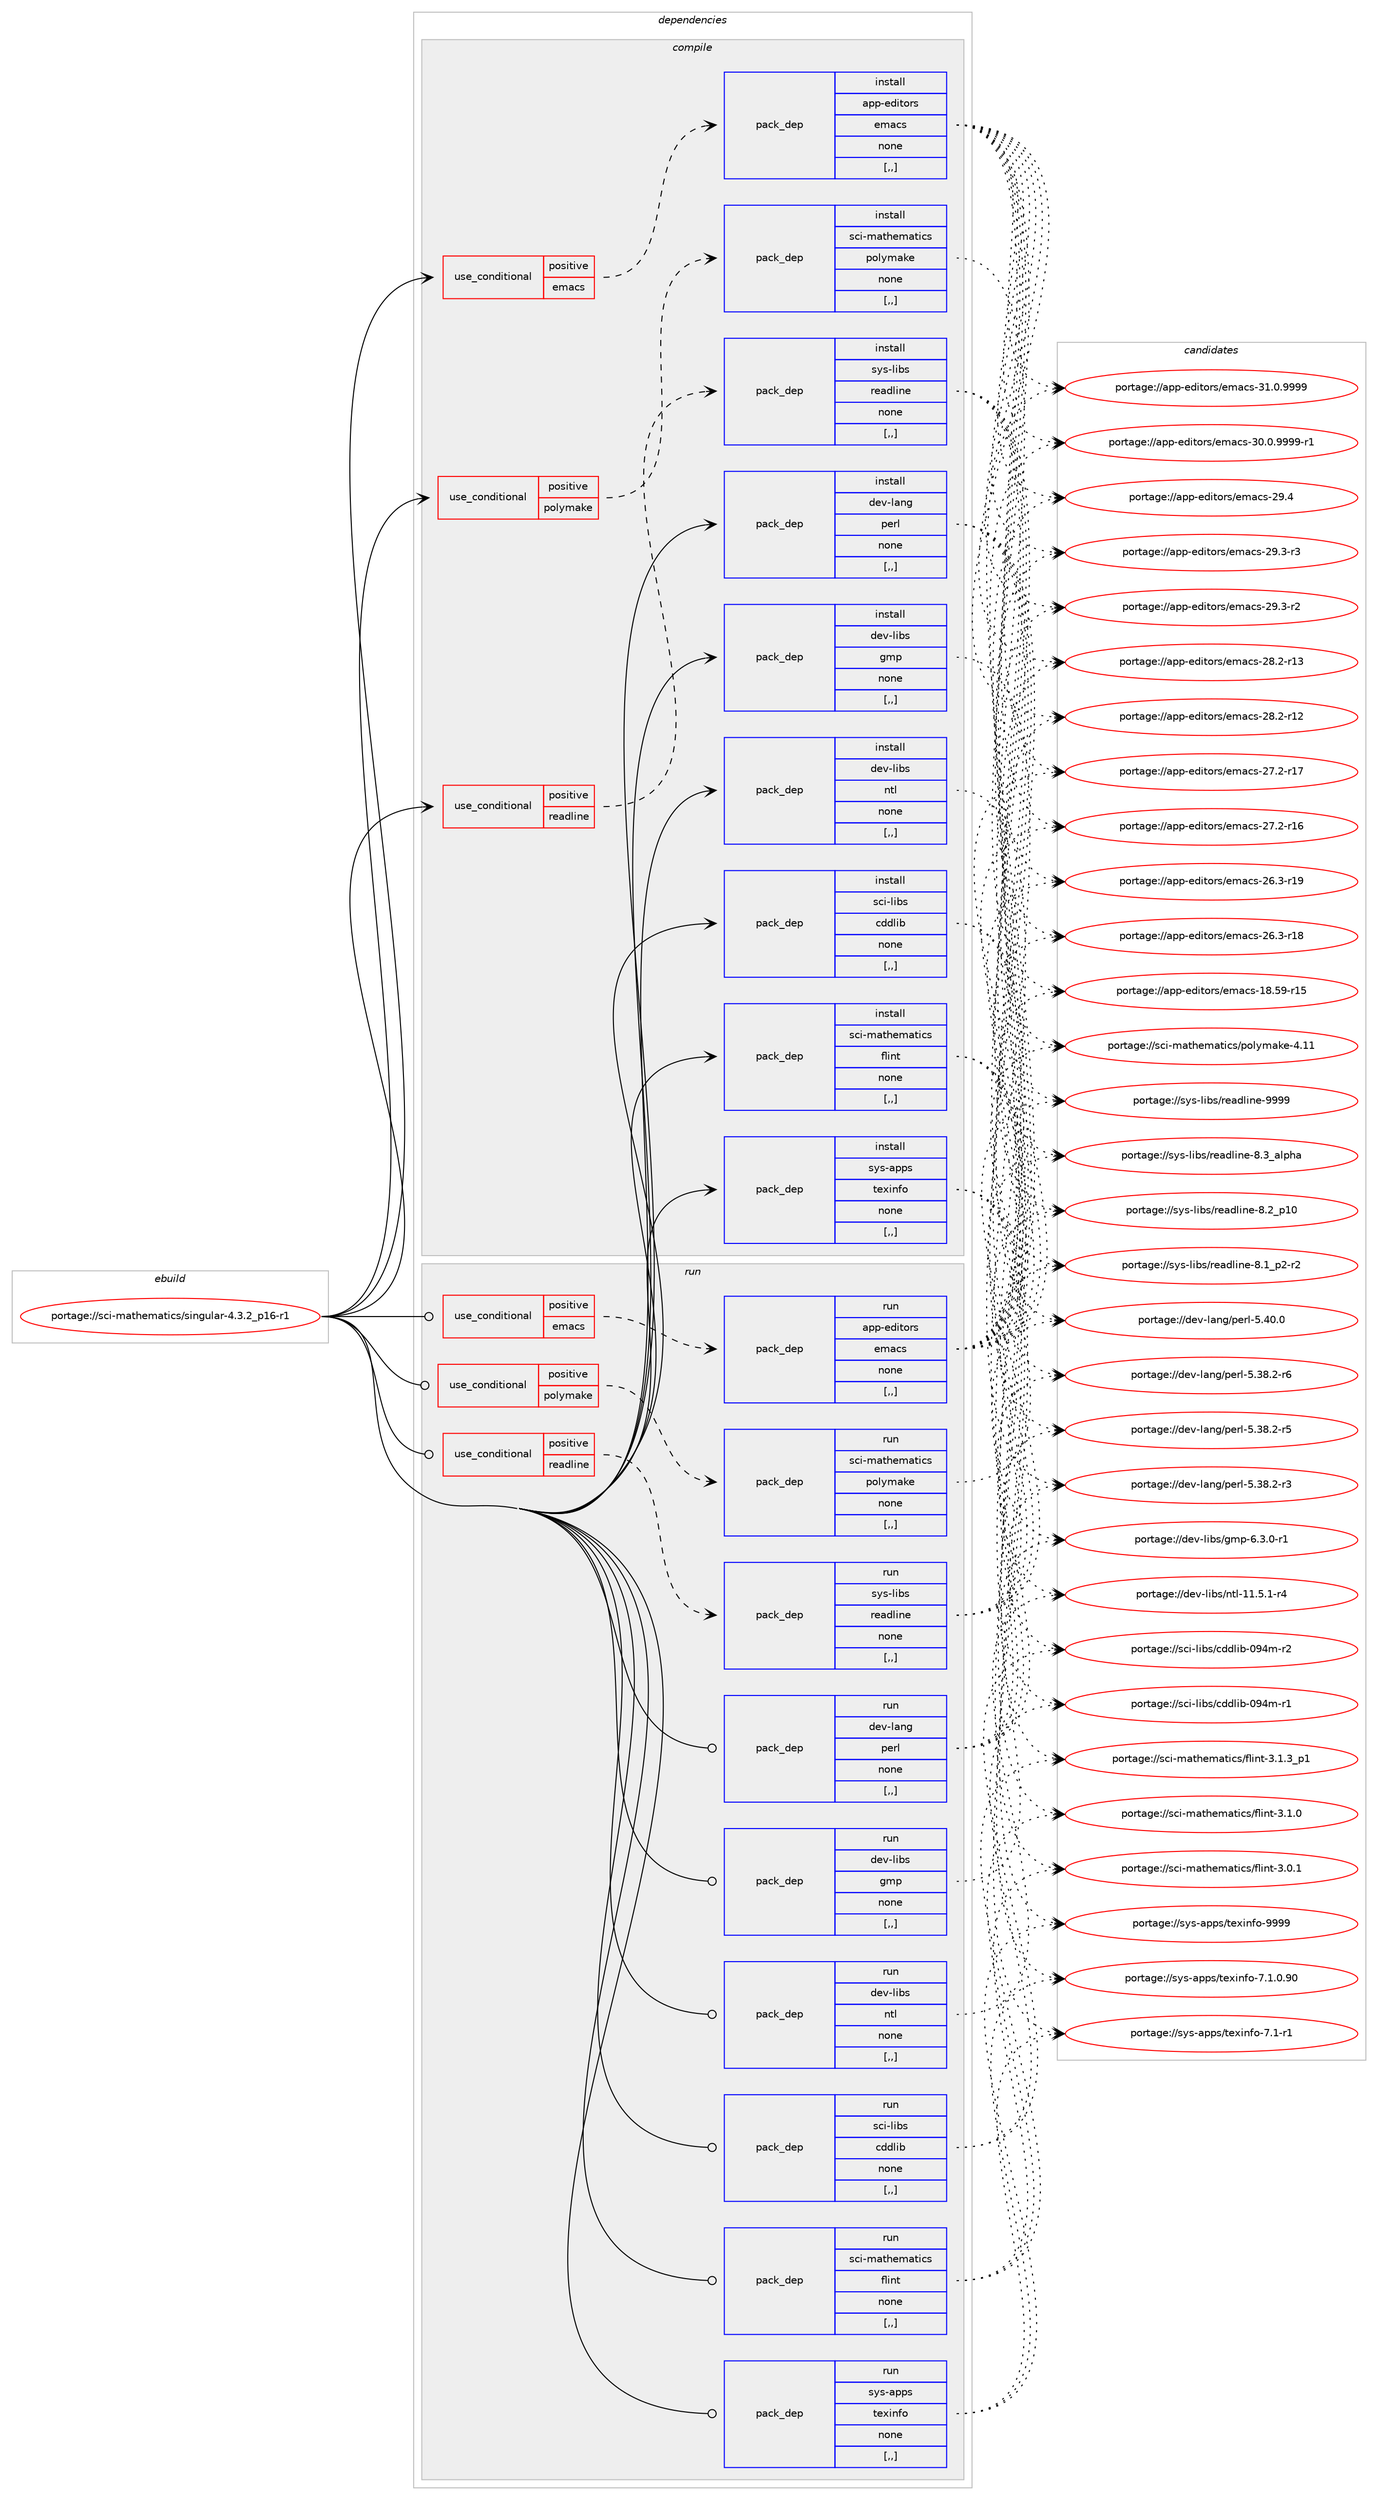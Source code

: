 digraph prolog {

# *************
# Graph options
# *************

newrank=true;
concentrate=true;
compound=true;
graph [rankdir=LR,fontname=Helvetica,fontsize=10,ranksep=1.5];#, ranksep=2.5, nodesep=0.2];
edge  [arrowhead=vee];
node  [fontname=Helvetica,fontsize=10];

# **********
# The ebuild
# **********

subgraph cluster_leftcol {
color=gray;
label=<<i>ebuild</i>>;
id [label="portage://sci-mathematics/singular-4.3.2_p16-r1", color=red, width=4, href="../sci-mathematics/singular-4.3.2_p16-r1.svg"];
}

# ****************
# The dependencies
# ****************

subgraph cluster_midcol {
color=gray;
label=<<i>dependencies</i>>;
subgraph cluster_compile {
fillcolor="#eeeeee";
style=filled;
label=<<i>compile</i>>;
subgraph cond108786 {
dependency410066 [label=<<TABLE BORDER="0" CELLBORDER="1" CELLSPACING="0" CELLPADDING="4"><TR><TD ROWSPAN="3" CELLPADDING="10">use_conditional</TD></TR><TR><TD>positive</TD></TR><TR><TD>emacs</TD></TR></TABLE>>, shape=none, color=red];
subgraph pack298387 {
dependency410067 [label=<<TABLE BORDER="0" CELLBORDER="1" CELLSPACING="0" CELLPADDING="4" WIDTH="220"><TR><TD ROWSPAN="6" CELLPADDING="30">pack_dep</TD></TR><TR><TD WIDTH="110">install</TD></TR><TR><TD>app-editors</TD></TR><TR><TD>emacs</TD></TR><TR><TD>none</TD></TR><TR><TD>[,,]</TD></TR></TABLE>>, shape=none, color=blue];
}
dependency410066:e -> dependency410067:w [weight=20,style="dashed",arrowhead="vee"];
}
id:e -> dependency410066:w [weight=20,style="solid",arrowhead="vee"];
subgraph cond108787 {
dependency410068 [label=<<TABLE BORDER="0" CELLBORDER="1" CELLSPACING="0" CELLPADDING="4"><TR><TD ROWSPAN="3" CELLPADDING="10">use_conditional</TD></TR><TR><TD>positive</TD></TR><TR><TD>polymake</TD></TR></TABLE>>, shape=none, color=red];
subgraph pack298388 {
dependency410069 [label=<<TABLE BORDER="0" CELLBORDER="1" CELLSPACING="0" CELLPADDING="4" WIDTH="220"><TR><TD ROWSPAN="6" CELLPADDING="30">pack_dep</TD></TR><TR><TD WIDTH="110">install</TD></TR><TR><TD>sci-mathematics</TD></TR><TR><TD>polymake</TD></TR><TR><TD>none</TD></TR><TR><TD>[,,]</TD></TR></TABLE>>, shape=none, color=blue];
}
dependency410068:e -> dependency410069:w [weight=20,style="dashed",arrowhead="vee"];
}
id:e -> dependency410068:w [weight=20,style="solid",arrowhead="vee"];
subgraph cond108788 {
dependency410070 [label=<<TABLE BORDER="0" CELLBORDER="1" CELLSPACING="0" CELLPADDING="4"><TR><TD ROWSPAN="3" CELLPADDING="10">use_conditional</TD></TR><TR><TD>positive</TD></TR><TR><TD>readline</TD></TR></TABLE>>, shape=none, color=red];
subgraph pack298389 {
dependency410071 [label=<<TABLE BORDER="0" CELLBORDER="1" CELLSPACING="0" CELLPADDING="4" WIDTH="220"><TR><TD ROWSPAN="6" CELLPADDING="30">pack_dep</TD></TR><TR><TD WIDTH="110">install</TD></TR><TR><TD>sys-libs</TD></TR><TR><TD>readline</TD></TR><TR><TD>none</TD></TR><TR><TD>[,,]</TD></TR></TABLE>>, shape=none, color=blue];
}
dependency410070:e -> dependency410071:w [weight=20,style="dashed",arrowhead="vee"];
}
id:e -> dependency410070:w [weight=20,style="solid",arrowhead="vee"];
subgraph pack298390 {
dependency410072 [label=<<TABLE BORDER="0" CELLBORDER="1" CELLSPACING="0" CELLPADDING="4" WIDTH="220"><TR><TD ROWSPAN="6" CELLPADDING="30">pack_dep</TD></TR><TR><TD WIDTH="110">install</TD></TR><TR><TD>dev-lang</TD></TR><TR><TD>perl</TD></TR><TR><TD>none</TD></TR><TR><TD>[,,]</TD></TR></TABLE>>, shape=none, color=blue];
}
id:e -> dependency410072:w [weight=20,style="solid",arrowhead="vee"];
subgraph pack298391 {
dependency410073 [label=<<TABLE BORDER="0" CELLBORDER="1" CELLSPACING="0" CELLPADDING="4" WIDTH="220"><TR><TD ROWSPAN="6" CELLPADDING="30">pack_dep</TD></TR><TR><TD WIDTH="110">install</TD></TR><TR><TD>dev-libs</TD></TR><TR><TD>gmp</TD></TR><TR><TD>none</TD></TR><TR><TD>[,,]</TD></TR></TABLE>>, shape=none, color=blue];
}
id:e -> dependency410073:w [weight=20,style="solid",arrowhead="vee"];
subgraph pack298392 {
dependency410074 [label=<<TABLE BORDER="0" CELLBORDER="1" CELLSPACING="0" CELLPADDING="4" WIDTH="220"><TR><TD ROWSPAN="6" CELLPADDING="30">pack_dep</TD></TR><TR><TD WIDTH="110">install</TD></TR><TR><TD>dev-libs</TD></TR><TR><TD>ntl</TD></TR><TR><TD>none</TD></TR><TR><TD>[,,]</TD></TR></TABLE>>, shape=none, color=blue];
}
id:e -> dependency410074:w [weight=20,style="solid",arrowhead="vee"];
subgraph pack298393 {
dependency410075 [label=<<TABLE BORDER="0" CELLBORDER="1" CELLSPACING="0" CELLPADDING="4" WIDTH="220"><TR><TD ROWSPAN="6" CELLPADDING="30">pack_dep</TD></TR><TR><TD WIDTH="110">install</TD></TR><TR><TD>sci-libs</TD></TR><TR><TD>cddlib</TD></TR><TR><TD>none</TD></TR><TR><TD>[,,]</TD></TR></TABLE>>, shape=none, color=blue];
}
id:e -> dependency410075:w [weight=20,style="solid",arrowhead="vee"];
subgraph pack298394 {
dependency410076 [label=<<TABLE BORDER="0" CELLBORDER="1" CELLSPACING="0" CELLPADDING="4" WIDTH="220"><TR><TD ROWSPAN="6" CELLPADDING="30">pack_dep</TD></TR><TR><TD WIDTH="110">install</TD></TR><TR><TD>sci-mathematics</TD></TR><TR><TD>flint</TD></TR><TR><TD>none</TD></TR><TR><TD>[,,]</TD></TR></TABLE>>, shape=none, color=blue];
}
id:e -> dependency410076:w [weight=20,style="solid",arrowhead="vee"];
subgraph pack298395 {
dependency410077 [label=<<TABLE BORDER="0" CELLBORDER="1" CELLSPACING="0" CELLPADDING="4" WIDTH="220"><TR><TD ROWSPAN="6" CELLPADDING="30">pack_dep</TD></TR><TR><TD WIDTH="110">install</TD></TR><TR><TD>sys-apps</TD></TR><TR><TD>texinfo</TD></TR><TR><TD>none</TD></TR><TR><TD>[,,]</TD></TR></TABLE>>, shape=none, color=blue];
}
id:e -> dependency410077:w [weight=20,style="solid",arrowhead="vee"];
}
subgraph cluster_compileandrun {
fillcolor="#eeeeee";
style=filled;
label=<<i>compile and run</i>>;
}
subgraph cluster_run {
fillcolor="#eeeeee";
style=filled;
label=<<i>run</i>>;
subgraph cond108789 {
dependency410078 [label=<<TABLE BORDER="0" CELLBORDER="1" CELLSPACING="0" CELLPADDING="4"><TR><TD ROWSPAN="3" CELLPADDING="10">use_conditional</TD></TR><TR><TD>positive</TD></TR><TR><TD>emacs</TD></TR></TABLE>>, shape=none, color=red];
subgraph pack298396 {
dependency410079 [label=<<TABLE BORDER="0" CELLBORDER="1" CELLSPACING="0" CELLPADDING="4" WIDTH="220"><TR><TD ROWSPAN="6" CELLPADDING="30">pack_dep</TD></TR><TR><TD WIDTH="110">run</TD></TR><TR><TD>app-editors</TD></TR><TR><TD>emacs</TD></TR><TR><TD>none</TD></TR><TR><TD>[,,]</TD></TR></TABLE>>, shape=none, color=blue];
}
dependency410078:e -> dependency410079:w [weight=20,style="dashed",arrowhead="vee"];
}
id:e -> dependency410078:w [weight=20,style="solid",arrowhead="odot"];
subgraph cond108790 {
dependency410080 [label=<<TABLE BORDER="0" CELLBORDER="1" CELLSPACING="0" CELLPADDING="4"><TR><TD ROWSPAN="3" CELLPADDING="10">use_conditional</TD></TR><TR><TD>positive</TD></TR><TR><TD>polymake</TD></TR></TABLE>>, shape=none, color=red];
subgraph pack298397 {
dependency410081 [label=<<TABLE BORDER="0" CELLBORDER="1" CELLSPACING="0" CELLPADDING="4" WIDTH="220"><TR><TD ROWSPAN="6" CELLPADDING="30">pack_dep</TD></TR><TR><TD WIDTH="110">run</TD></TR><TR><TD>sci-mathematics</TD></TR><TR><TD>polymake</TD></TR><TR><TD>none</TD></TR><TR><TD>[,,]</TD></TR></TABLE>>, shape=none, color=blue];
}
dependency410080:e -> dependency410081:w [weight=20,style="dashed",arrowhead="vee"];
}
id:e -> dependency410080:w [weight=20,style="solid",arrowhead="odot"];
subgraph cond108791 {
dependency410082 [label=<<TABLE BORDER="0" CELLBORDER="1" CELLSPACING="0" CELLPADDING="4"><TR><TD ROWSPAN="3" CELLPADDING="10">use_conditional</TD></TR><TR><TD>positive</TD></TR><TR><TD>readline</TD></TR></TABLE>>, shape=none, color=red];
subgraph pack298398 {
dependency410083 [label=<<TABLE BORDER="0" CELLBORDER="1" CELLSPACING="0" CELLPADDING="4" WIDTH="220"><TR><TD ROWSPAN="6" CELLPADDING="30">pack_dep</TD></TR><TR><TD WIDTH="110">run</TD></TR><TR><TD>sys-libs</TD></TR><TR><TD>readline</TD></TR><TR><TD>none</TD></TR><TR><TD>[,,]</TD></TR></TABLE>>, shape=none, color=blue];
}
dependency410082:e -> dependency410083:w [weight=20,style="dashed",arrowhead="vee"];
}
id:e -> dependency410082:w [weight=20,style="solid",arrowhead="odot"];
subgraph pack298399 {
dependency410084 [label=<<TABLE BORDER="0" CELLBORDER="1" CELLSPACING="0" CELLPADDING="4" WIDTH="220"><TR><TD ROWSPAN="6" CELLPADDING="30">pack_dep</TD></TR><TR><TD WIDTH="110">run</TD></TR><TR><TD>dev-lang</TD></TR><TR><TD>perl</TD></TR><TR><TD>none</TD></TR><TR><TD>[,,]</TD></TR></TABLE>>, shape=none, color=blue];
}
id:e -> dependency410084:w [weight=20,style="solid",arrowhead="odot"];
subgraph pack298400 {
dependency410085 [label=<<TABLE BORDER="0" CELLBORDER="1" CELLSPACING="0" CELLPADDING="4" WIDTH="220"><TR><TD ROWSPAN="6" CELLPADDING="30">pack_dep</TD></TR><TR><TD WIDTH="110">run</TD></TR><TR><TD>dev-libs</TD></TR><TR><TD>gmp</TD></TR><TR><TD>none</TD></TR><TR><TD>[,,]</TD></TR></TABLE>>, shape=none, color=blue];
}
id:e -> dependency410085:w [weight=20,style="solid",arrowhead="odot"];
subgraph pack298401 {
dependency410086 [label=<<TABLE BORDER="0" CELLBORDER="1" CELLSPACING="0" CELLPADDING="4" WIDTH="220"><TR><TD ROWSPAN="6" CELLPADDING="30">pack_dep</TD></TR><TR><TD WIDTH="110">run</TD></TR><TR><TD>dev-libs</TD></TR><TR><TD>ntl</TD></TR><TR><TD>none</TD></TR><TR><TD>[,,]</TD></TR></TABLE>>, shape=none, color=blue];
}
id:e -> dependency410086:w [weight=20,style="solid",arrowhead="odot"];
subgraph pack298402 {
dependency410087 [label=<<TABLE BORDER="0" CELLBORDER="1" CELLSPACING="0" CELLPADDING="4" WIDTH="220"><TR><TD ROWSPAN="6" CELLPADDING="30">pack_dep</TD></TR><TR><TD WIDTH="110">run</TD></TR><TR><TD>sci-libs</TD></TR><TR><TD>cddlib</TD></TR><TR><TD>none</TD></TR><TR><TD>[,,]</TD></TR></TABLE>>, shape=none, color=blue];
}
id:e -> dependency410087:w [weight=20,style="solid",arrowhead="odot"];
subgraph pack298403 {
dependency410088 [label=<<TABLE BORDER="0" CELLBORDER="1" CELLSPACING="0" CELLPADDING="4" WIDTH="220"><TR><TD ROWSPAN="6" CELLPADDING="30">pack_dep</TD></TR><TR><TD WIDTH="110">run</TD></TR><TR><TD>sci-mathematics</TD></TR><TR><TD>flint</TD></TR><TR><TD>none</TD></TR><TR><TD>[,,]</TD></TR></TABLE>>, shape=none, color=blue];
}
id:e -> dependency410088:w [weight=20,style="solid",arrowhead="odot"];
subgraph pack298404 {
dependency410089 [label=<<TABLE BORDER="0" CELLBORDER="1" CELLSPACING="0" CELLPADDING="4" WIDTH="220"><TR><TD ROWSPAN="6" CELLPADDING="30">pack_dep</TD></TR><TR><TD WIDTH="110">run</TD></TR><TR><TD>sys-apps</TD></TR><TR><TD>texinfo</TD></TR><TR><TD>none</TD></TR><TR><TD>[,,]</TD></TR></TABLE>>, shape=none, color=blue];
}
id:e -> dependency410089:w [weight=20,style="solid",arrowhead="odot"];
}
}

# **************
# The candidates
# **************

subgraph cluster_choices {
rank=same;
color=gray;
label=<<i>candidates</i>>;

subgraph choice298387 {
color=black;
nodesep=1;
choice971121124510110010511611111411547101109979911545514946484657575757 [label="portage://app-editors/emacs-31.0.9999", color=red, width=4,href="../app-editors/emacs-31.0.9999.svg"];
choice9711211245101100105116111114115471011099799115455148464846575757574511449 [label="portage://app-editors/emacs-30.0.9999-r1", color=red, width=4,href="../app-editors/emacs-30.0.9999-r1.svg"];
choice97112112451011001051161111141154710110997991154550574652 [label="portage://app-editors/emacs-29.4", color=red, width=4,href="../app-editors/emacs-29.4.svg"];
choice971121124510110010511611111411547101109979911545505746514511451 [label="portage://app-editors/emacs-29.3-r3", color=red, width=4,href="../app-editors/emacs-29.3-r3.svg"];
choice971121124510110010511611111411547101109979911545505746514511450 [label="portage://app-editors/emacs-29.3-r2", color=red, width=4,href="../app-editors/emacs-29.3-r2.svg"];
choice97112112451011001051161111141154710110997991154550564650451144951 [label="portage://app-editors/emacs-28.2-r13", color=red, width=4,href="../app-editors/emacs-28.2-r13.svg"];
choice97112112451011001051161111141154710110997991154550564650451144950 [label="portage://app-editors/emacs-28.2-r12", color=red, width=4,href="../app-editors/emacs-28.2-r12.svg"];
choice97112112451011001051161111141154710110997991154550554650451144955 [label="portage://app-editors/emacs-27.2-r17", color=red, width=4,href="../app-editors/emacs-27.2-r17.svg"];
choice97112112451011001051161111141154710110997991154550554650451144954 [label="portage://app-editors/emacs-27.2-r16", color=red, width=4,href="../app-editors/emacs-27.2-r16.svg"];
choice97112112451011001051161111141154710110997991154550544651451144957 [label="portage://app-editors/emacs-26.3-r19", color=red, width=4,href="../app-editors/emacs-26.3-r19.svg"];
choice97112112451011001051161111141154710110997991154550544651451144956 [label="portage://app-editors/emacs-26.3-r18", color=red, width=4,href="../app-editors/emacs-26.3-r18.svg"];
choice9711211245101100105116111114115471011099799115454956465357451144953 [label="portage://app-editors/emacs-18.59-r15", color=red, width=4,href="../app-editors/emacs-18.59-r15.svg"];
dependency410067:e -> choice971121124510110010511611111411547101109979911545514946484657575757:w [style=dotted,weight="100"];
dependency410067:e -> choice9711211245101100105116111114115471011099799115455148464846575757574511449:w [style=dotted,weight="100"];
dependency410067:e -> choice97112112451011001051161111141154710110997991154550574652:w [style=dotted,weight="100"];
dependency410067:e -> choice971121124510110010511611111411547101109979911545505746514511451:w [style=dotted,weight="100"];
dependency410067:e -> choice971121124510110010511611111411547101109979911545505746514511450:w [style=dotted,weight="100"];
dependency410067:e -> choice97112112451011001051161111141154710110997991154550564650451144951:w [style=dotted,weight="100"];
dependency410067:e -> choice97112112451011001051161111141154710110997991154550564650451144950:w [style=dotted,weight="100"];
dependency410067:e -> choice97112112451011001051161111141154710110997991154550554650451144955:w [style=dotted,weight="100"];
dependency410067:e -> choice97112112451011001051161111141154710110997991154550554650451144954:w [style=dotted,weight="100"];
dependency410067:e -> choice97112112451011001051161111141154710110997991154550544651451144957:w [style=dotted,weight="100"];
dependency410067:e -> choice97112112451011001051161111141154710110997991154550544651451144956:w [style=dotted,weight="100"];
dependency410067:e -> choice9711211245101100105116111114115471011099799115454956465357451144953:w [style=dotted,weight="100"];
}
subgraph choice298388 {
color=black;
nodesep=1;
choice115991054510997116104101109971161059911547112111108121109971071014552464949 [label="portage://sci-mathematics/polymake-4.11", color=red, width=4,href="../sci-mathematics/polymake-4.11.svg"];
dependency410069:e -> choice115991054510997116104101109971161059911547112111108121109971071014552464949:w [style=dotted,weight="100"];
}
subgraph choice298389 {
color=black;
nodesep=1;
choice115121115451081059811547114101971001081051101014557575757 [label="portage://sys-libs/readline-9999", color=red, width=4,href="../sys-libs/readline-9999.svg"];
choice1151211154510810598115471141019710010810511010145564651959710811210497 [label="portage://sys-libs/readline-8.3_alpha", color=red, width=4,href="../sys-libs/readline-8.3_alpha.svg"];
choice1151211154510810598115471141019710010810511010145564650951124948 [label="portage://sys-libs/readline-8.2_p10", color=red, width=4,href="../sys-libs/readline-8.2_p10.svg"];
choice115121115451081059811547114101971001081051101014556464995112504511450 [label="portage://sys-libs/readline-8.1_p2-r2", color=red, width=4,href="../sys-libs/readline-8.1_p2-r2.svg"];
dependency410071:e -> choice115121115451081059811547114101971001081051101014557575757:w [style=dotted,weight="100"];
dependency410071:e -> choice1151211154510810598115471141019710010810511010145564651959710811210497:w [style=dotted,weight="100"];
dependency410071:e -> choice1151211154510810598115471141019710010810511010145564650951124948:w [style=dotted,weight="100"];
dependency410071:e -> choice115121115451081059811547114101971001081051101014556464995112504511450:w [style=dotted,weight="100"];
}
subgraph choice298390 {
color=black;
nodesep=1;
choice10010111845108971101034711210111410845534652484648 [label="portage://dev-lang/perl-5.40.0", color=red, width=4,href="../dev-lang/perl-5.40.0.svg"];
choice100101118451089711010347112101114108455346515646504511454 [label="portage://dev-lang/perl-5.38.2-r6", color=red, width=4,href="../dev-lang/perl-5.38.2-r6.svg"];
choice100101118451089711010347112101114108455346515646504511453 [label="portage://dev-lang/perl-5.38.2-r5", color=red, width=4,href="../dev-lang/perl-5.38.2-r5.svg"];
choice100101118451089711010347112101114108455346515646504511451 [label="portage://dev-lang/perl-5.38.2-r3", color=red, width=4,href="../dev-lang/perl-5.38.2-r3.svg"];
dependency410072:e -> choice10010111845108971101034711210111410845534652484648:w [style=dotted,weight="100"];
dependency410072:e -> choice100101118451089711010347112101114108455346515646504511454:w [style=dotted,weight="100"];
dependency410072:e -> choice100101118451089711010347112101114108455346515646504511453:w [style=dotted,weight="100"];
dependency410072:e -> choice100101118451089711010347112101114108455346515646504511451:w [style=dotted,weight="100"];
}
subgraph choice298391 {
color=black;
nodesep=1;
choice1001011184510810598115471031091124554465146484511449 [label="portage://dev-libs/gmp-6.3.0-r1", color=red, width=4,href="../dev-libs/gmp-6.3.0-r1.svg"];
dependency410073:e -> choice1001011184510810598115471031091124554465146484511449:w [style=dotted,weight="100"];
}
subgraph choice298392 {
color=black;
nodesep=1;
choice100101118451081059811547110116108454949465346494511452 [label="portage://dev-libs/ntl-11.5.1-r4", color=red, width=4,href="../dev-libs/ntl-11.5.1-r4.svg"];
dependency410074:e -> choice100101118451081059811547110116108454949465346494511452:w [style=dotted,weight="100"];
}
subgraph choice298393 {
color=black;
nodesep=1;
choice115991054510810598115479910010010810598454857521094511450 [label="portage://sci-libs/cddlib-094m-r2", color=red, width=4,href="../sci-libs/cddlib-094m-r2.svg"];
choice115991054510810598115479910010010810598454857521094511449 [label="portage://sci-libs/cddlib-094m-r1", color=red, width=4,href="../sci-libs/cddlib-094m-r1.svg"];
dependency410075:e -> choice115991054510810598115479910010010810598454857521094511450:w [style=dotted,weight="100"];
dependency410075:e -> choice115991054510810598115479910010010810598454857521094511449:w [style=dotted,weight="100"];
}
subgraph choice298394 {
color=black;
nodesep=1;
choice1159910545109971161041011099711610599115471021081051101164551464946519511249 [label="portage://sci-mathematics/flint-3.1.3_p1", color=red, width=4,href="../sci-mathematics/flint-3.1.3_p1.svg"];
choice115991054510997116104101109971161059911547102108105110116455146494648 [label="portage://sci-mathematics/flint-3.1.0", color=red, width=4,href="../sci-mathematics/flint-3.1.0.svg"];
choice115991054510997116104101109971161059911547102108105110116455146484649 [label="portage://sci-mathematics/flint-3.0.1", color=red, width=4,href="../sci-mathematics/flint-3.0.1.svg"];
dependency410076:e -> choice1159910545109971161041011099711610599115471021081051101164551464946519511249:w [style=dotted,weight="100"];
dependency410076:e -> choice115991054510997116104101109971161059911547102108105110116455146494648:w [style=dotted,weight="100"];
dependency410076:e -> choice115991054510997116104101109971161059911547102108105110116455146484649:w [style=dotted,weight="100"];
}
subgraph choice298395 {
color=black;
nodesep=1;
choice1151211154597112112115471161011201051101021114557575757 [label="portage://sys-apps/texinfo-9999", color=red, width=4,href="../sys-apps/texinfo-9999.svg"];
choice115121115459711211211547116101120105110102111455546494648465748 [label="portage://sys-apps/texinfo-7.1.0.90", color=red, width=4,href="../sys-apps/texinfo-7.1.0.90.svg"];
choice115121115459711211211547116101120105110102111455546494511449 [label="portage://sys-apps/texinfo-7.1-r1", color=red, width=4,href="../sys-apps/texinfo-7.1-r1.svg"];
dependency410077:e -> choice1151211154597112112115471161011201051101021114557575757:w [style=dotted,weight="100"];
dependency410077:e -> choice115121115459711211211547116101120105110102111455546494648465748:w [style=dotted,weight="100"];
dependency410077:e -> choice115121115459711211211547116101120105110102111455546494511449:w [style=dotted,weight="100"];
}
subgraph choice298396 {
color=black;
nodesep=1;
choice971121124510110010511611111411547101109979911545514946484657575757 [label="portage://app-editors/emacs-31.0.9999", color=red, width=4,href="../app-editors/emacs-31.0.9999.svg"];
choice9711211245101100105116111114115471011099799115455148464846575757574511449 [label="portage://app-editors/emacs-30.0.9999-r1", color=red, width=4,href="../app-editors/emacs-30.0.9999-r1.svg"];
choice97112112451011001051161111141154710110997991154550574652 [label="portage://app-editors/emacs-29.4", color=red, width=4,href="../app-editors/emacs-29.4.svg"];
choice971121124510110010511611111411547101109979911545505746514511451 [label="portage://app-editors/emacs-29.3-r3", color=red, width=4,href="../app-editors/emacs-29.3-r3.svg"];
choice971121124510110010511611111411547101109979911545505746514511450 [label="portage://app-editors/emacs-29.3-r2", color=red, width=4,href="../app-editors/emacs-29.3-r2.svg"];
choice97112112451011001051161111141154710110997991154550564650451144951 [label="portage://app-editors/emacs-28.2-r13", color=red, width=4,href="../app-editors/emacs-28.2-r13.svg"];
choice97112112451011001051161111141154710110997991154550564650451144950 [label="portage://app-editors/emacs-28.2-r12", color=red, width=4,href="../app-editors/emacs-28.2-r12.svg"];
choice97112112451011001051161111141154710110997991154550554650451144955 [label="portage://app-editors/emacs-27.2-r17", color=red, width=4,href="../app-editors/emacs-27.2-r17.svg"];
choice97112112451011001051161111141154710110997991154550554650451144954 [label="portage://app-editors/emacs-27.2-r16", color=red, width=4,href="../app-editors/emacs-27.2-r16.svg"];
choice97112112451011001051161111141154710110997991154550544651451144957 [label="portage://app-editors/emacs-26.3-r19", color=red, width=4,href="../app-editors/emacs-26.3-r19.svg"];
choice97112112451011001051161111141154710110997991154550544651451144956 [label="portage://app-editors/emacs-26.3-r18", color=red, width=4,href="../app-editors/emacs-26.3-r18.svg"];
choice9711211245101100105116111114115471011099799115454956465357451144953 [label="portage://app-editors/emacs-18.59-r15", color=red, width=4,href="../app-editors/emacs-18.59-r15.svg"];
dependency410079:e -> choice971121124510110010511611111411547101109979911545514946484657575757:w [style=dotted,weight="100"];
dependency410079:e -> choice9711211245101100105116111114115471011099799115455148464846575757574511449:w [style=dotted,weight="100"];
dependency410079:e -> choice97112112451011001051161111141154710110997991154550574652:w [style=dotted,weight="100"];
dependency410079:e -> choice971121124510110010511611111411547101109979911545505746514511451:w [style=dotted,weight="100"];
dependency410079:e -> choice971121124510110010511611111411547101109979911545505746514511450:w [style=dotted,weight="100"];
dependency410079:e -> choice97112112451011001051161111141154710110997991154550564650451144951:w [style=dotted,weight="100"];
dependency410079:e -> choice97112112451011001051161111141154710110997991154550564650451144950:w [style=dotted,weight="100"];
dependency410079:e -> choice97112112451011001051161111141154710110997991154550554650451144955:w [style=dotted,weight="100"];
dependency410079:e -> choice97112112451011001051161111141154710110997991154550554650451144954:w [style=dotted,weight="100"];
dependency410079:e -> choice97112112451011001051161111141154710110997991154550544651451144957:w [style=dotted,weight="100"];
dependency410079:e -> choice97112112451011001051161111141154710110997991154550544651451144956:w [style=dotted,weight="100"];
dependency410079:e -> choice9711211245101100105116111114115471011099799115454956465357451144953:w [style=dotted,weight="100"];
}
subgraph choice298397 {
color=black;
nodesep=1;
choice115991054510997116104101109971161059911547112111108121109971071014552464949 [label="portage://sci-mathematics/polymake-4.11", color=red, width=4,href="../sci-mathematics/polymake-4.11.svg"];
dependency410081:e -> choice115991054510997116104101109971161059911547112111108121109971071014552464949:w [style=dotted,weight="100"];
}
subgraph choice298398 {
color=black;
nodesep=1;
choice115121115451081059811547114101971001081051101014557575757 [label="portage://sys-libs/readline-9999", color=red, width=4,href="../sys-libs/readline-9999.svg"];
choice1151211154510810598115471141019710010810511010145564651959710811210497 [label="portage://sys-libs/readline-8.3_alpha", color=red, width=4,href="../sys-libs/readline-8.3_alpha.svg"];
choice1151211154510810598115471141019710010810511010145564650951124948 [label="portage://sys-libs/readline-8.2_p10", color=red, width=4,href="../sys-libs/readline-8.2_p10.svg"];
choice115121115451081059811547114101971001081051101014556464995112504511450 [label="portage://sys-libs/readline-8.1_p2-r2", color=red, width=4,href="../sys-libs/readline-8.1_p2-r2.svg"];
dependency410083:e -> choice115121115451081059811547114101971001081051101014557575757:w [style=dotted,weight="100"];
dependency410083:e -> choice1151211154510810598115471141019710010810511010145564651959710811210497:w [style=dotted,weight="100"];
dependency410083:e -> choice1151211154510810598115471141019710010810511010145564650951124948:w [style=dotted,weight="100"];
dependency410083:e -> choice115121115451081059811547114101971001081051101014556464995112504511450:w [style=dotted,weight="100"];
}
subgraph choice298399 {
color=black;
nodesep=1;
choice10010111845108971101034711210111410845534652484648 [label="portage://dev-lang/perl-5.40.0", color=red, width=4,href="../dev-lang/perl-5.40.0.svg"];
choice100101118451089711010347112101114108455346515646504511454 [label="portage://dev-lang/perl-5.38.2-r6", color=red, width=4,href="../dev-lang/perl-5.38.2-r6.svg"];
choice100101118451089711010347112101114108455346515646504511453 [label="portage://dev-lang/perl-5.38.2-r5", color=red, width=4,href="../dev-lang/perl-5.38.2-r5.svg"];
choice100101118451089711010347112101114108455346515646504511451 [label="portage://dev-lang/perl-5.38.2-r3", color=red, width=4,href="../dev-lang/perl-5.38.2-r3.svg"];
dependency410084:e -> choice10010111845108971101034711210111410845534652484648:w [style=dotted,weight="100"];
dependency410084:e -> choice100101118451089711010347112101114108455346515646504511454:w [style=dotted,weight="100"];
dependency410084:e -> choice100101118451089711010347112101114108455346515646504511453:w [style=dotted,weight="100"];
dependency410084:e -> choice100101118451089711010347112101114108455346515646504511451:w [style=dotted,weight="100"];
}
subgraph choice298400 {
color=black;
nodesep=1;
choice1001011184510810598115471031091124554465146484511449 [label="portage://dev-libs/gmp-6.3.0-r1", color=red, width=4,href="../dev-libs/gmp-6.3.0-r1.svg"];
dependency410085:e -> choice1001011184510810598115471031091124554465146484511449:w [style=dotted,weight="100"];
}
subgraph choice298401 {
color=black;
nodesep=1;
choice100101118451081059811547110116108454949465346494511452 [label="portage://dev-libs/ntl-11.5.1-r4", color=red, width=4,href="../dev-libs/ntl-11.5.1-r4.svg"];
dependency410086:e -> choice100101118451081059811547110116108454949465346494511452:w [style=dotted,weight="100"];
}
subgraph choice298402 {
color=black;
nodesep=1;
choice115991054510810598115479910010010810598454857521094511450 [label="portage://sci-libs/cddlib-094m-r2", color=red, width=4,href="../sci-libs/cddlib-094m-r2.svg"];
choice115991054510810598115479910010010810598454857521094511449 [label="portage://sci-libs/cddlib-094m-r1", color=red, width=4,href="../sci-libs/cddlib-094m-r1.svg"];
dependency410087:e -> choice115991054510810598115479910010010810598454857521094511450:w [style=dotted,weight="100"];
dependency410087:e -> choice115991054510810598115479910010010810598454857521094511449:w [style=dotted,weight="100"];
}
subgraph choice298403 {
color=black;
nodesep=1;
choice1159910545109971161041011099711610599115471021081051101164551464946519511249 [label="portage://sci-mathematics/flint-3.1.3_p1", color=red, width=4,href="../sci-mathematics/flint-3.1.3_p1.svg"];
choice115991054510997116104101109971161059911547102108105110116455146494648 [label="portage://sci-mathematics/flint-3.1.0", color=red, width=4,href="../sci-mathematics/flint-3.1.0.svg"];
choice115991054510997116104101109971161059911547102108105110116455146484649 [label="portage://sci-mathematics/flint-3.0.1", color=red, width=4,href="../sci-mathematics/flint-3.0.1.svg"];
dependency410088:e -> choice1159910545109971161041011099711610599115471021081051101164551464946519511249:w [style=dotted,weight="100"];
dependency410088:e -> choice115991054510997116104101109971161059911547102108105110116455146494648:w [style=dotted,weight="100"];
dependency410088:e -> choice115991054510997116104101109971161059911547102108105110116455146484649:w [style=dotted,weight="100"];
}
subgraph choice298404 {
color=black;
nodesep=1;
choice1151211154597112112115471161011201051101021114557575757 [label="portage://sys-apps/texinfo-9999", color=red, width=4,href="../sys-apps/texinfo-9999.svg"];
choice115121115459711211211547116101120105110102111455546494648465748 [label="portage://sys-apps/texinfo-7.1.0.90", color=red, width=4,href="../sys-apps/texinfo-7.1.0.90.svg"];
choice115121115459711211211547116101120105110102111455546494511449 [label="portage://sys-apps/texinfo-7.1-r1", color=red, width=4,href="../sys-apps/texinfo-7.1-r1.svg"];
dependency410089:e -> choice1151211154597112112115471161011201051101021114557575757:w [style=dotted,weight="100"];
dependency410089:e -> choice115121115459711211211547116101120105110102111455546494648465748:w [style=dotted,weight="100"];
dependency410089:e -> choice115121115459711211211547116101120105110102111455546494511449:w [style=dotted,weight="100"];
}
}

}
